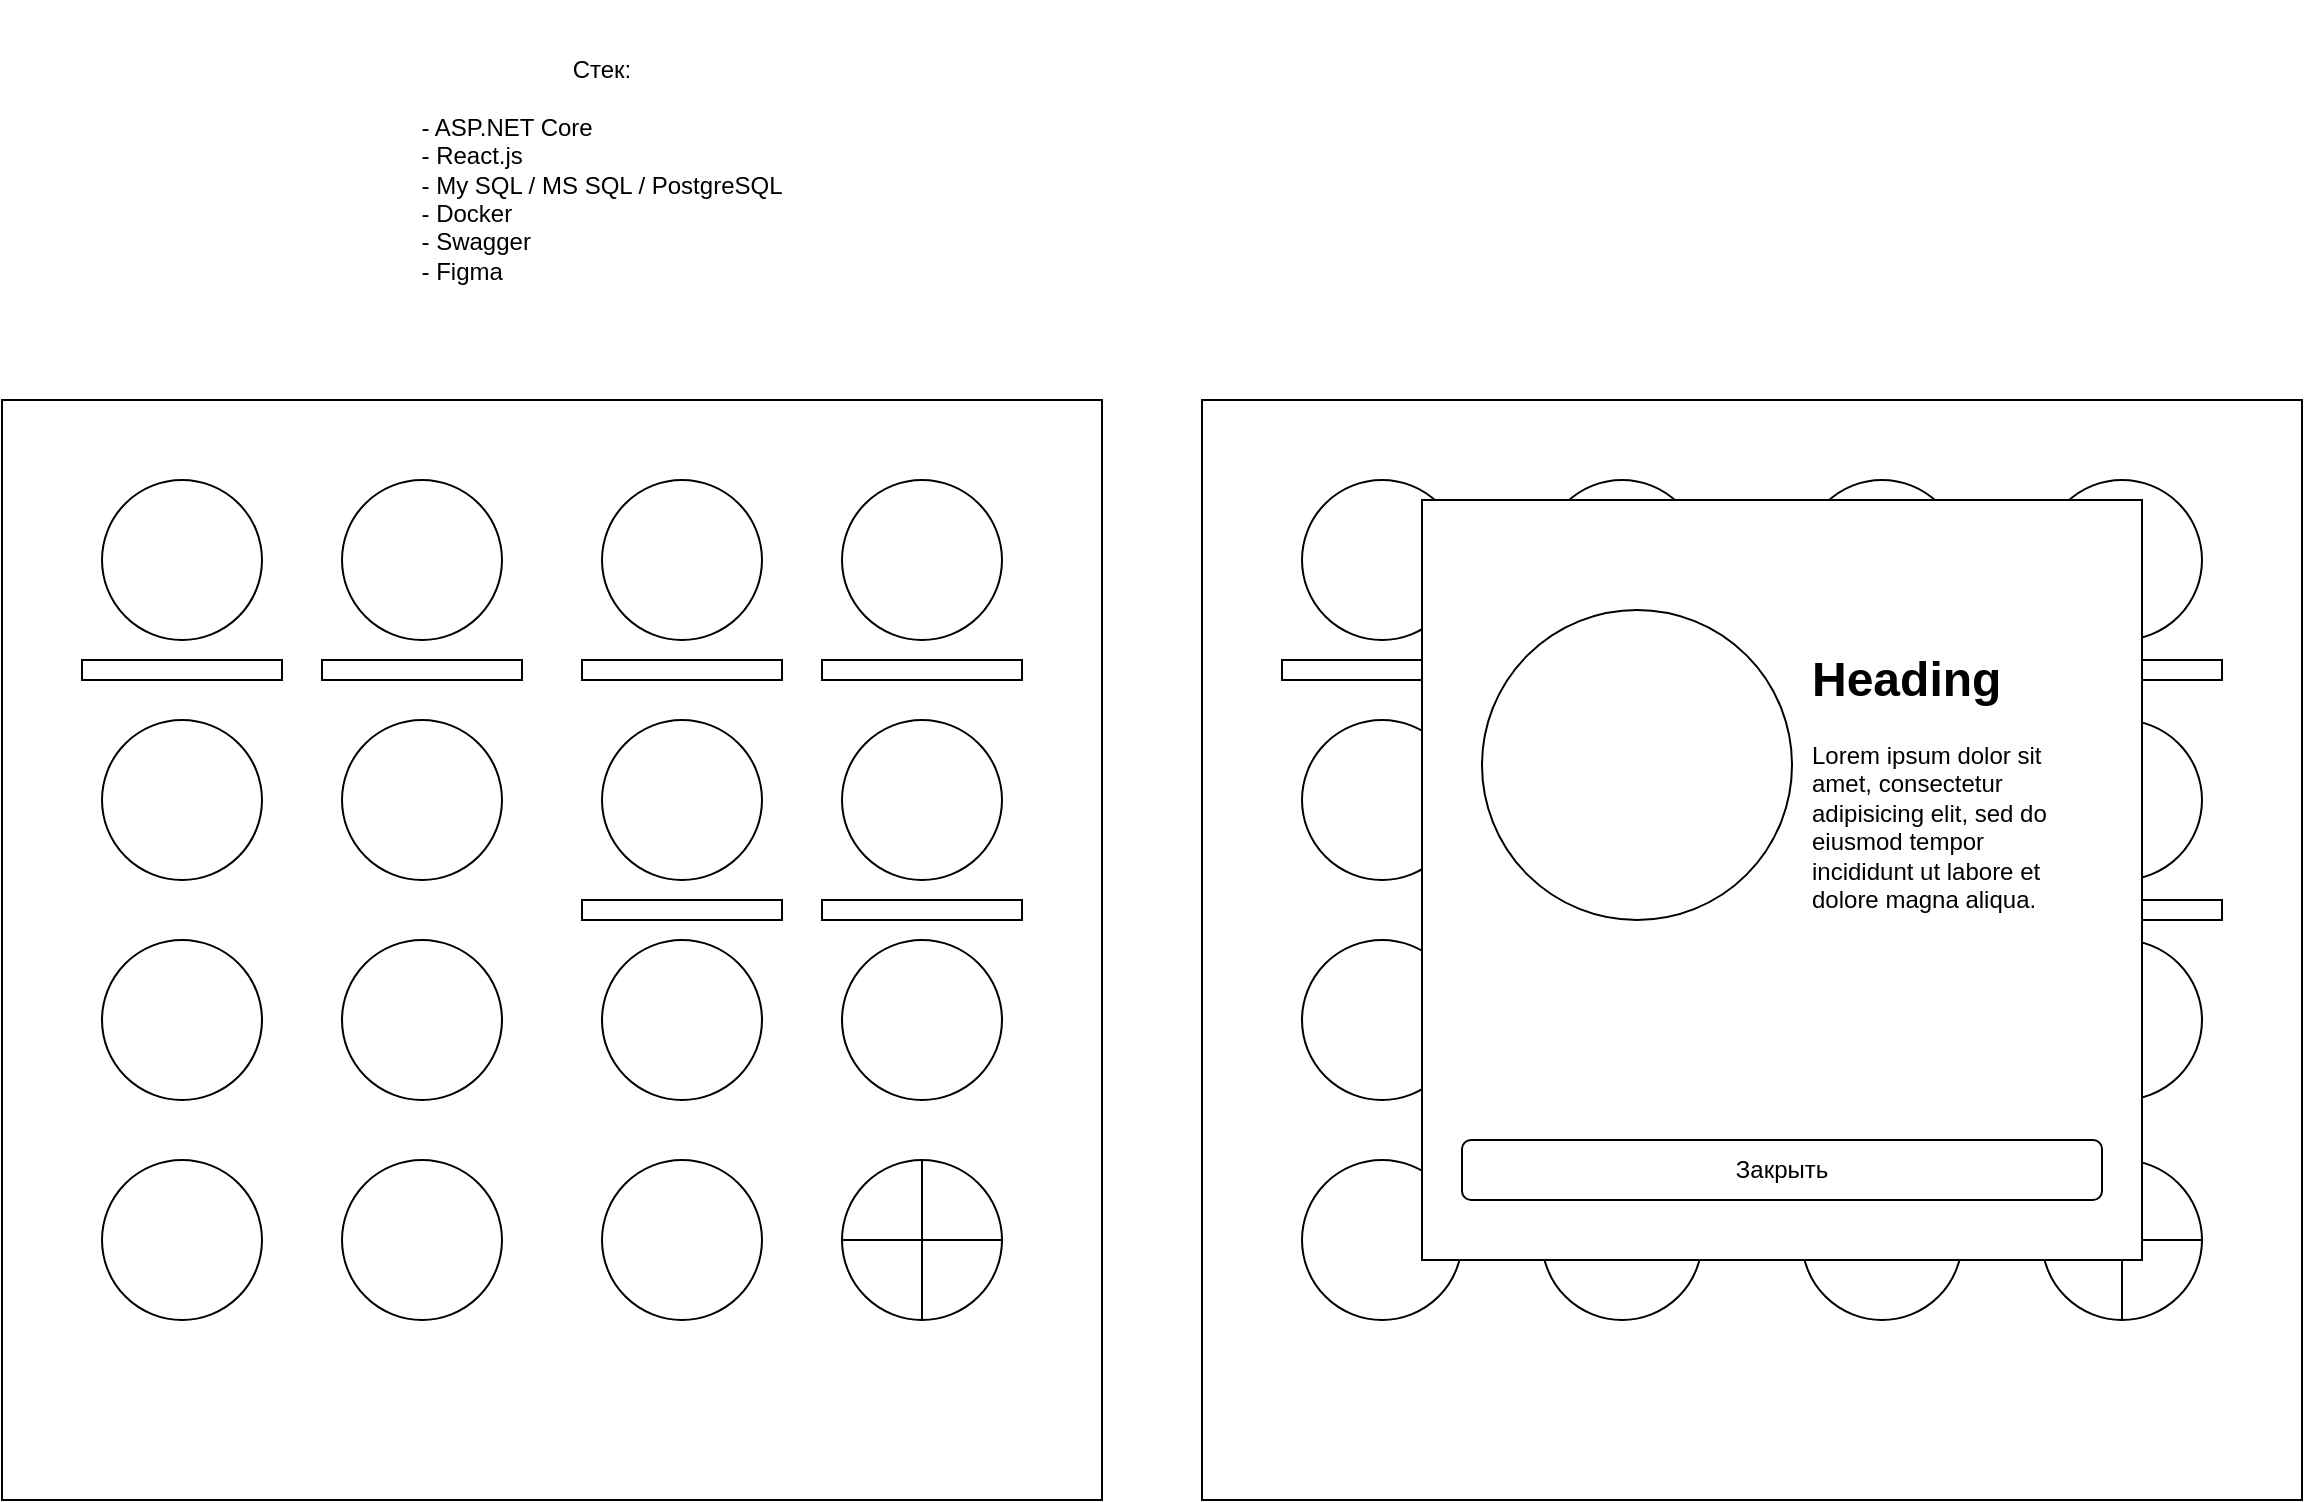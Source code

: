 <mxfile version="15.5.2" type="device"><diagram id="yHKXAjAbw9v6GgPSoguq" name="Page-1"><mxGraphModel dx="1220" dy="2155" grid="1" gridSize="10" guides="1" tooltips="1" connect="1" arrows="1" fold="1" page="1" pageScale="1" pageWidth="850" pageHeight="1100" math="0" shadow="0"><root><mxCell id="0"/><mxCell id="1" parent="0"/><mxCell id="CDyayvEE-h-RJQ7Ls2wO-2" value="" style="whiteSpace=wrap;html=1;aspect=fixed;" vertex="1" parent="1"><mxGeometry x="260" y="100" width="550" height="550" as="geometry"/></mxCell><mxCell id="CDyayvEE-h-RJQ7Ls2wO-3" value="" style="ellipse;whiteSpace=wrap;html=1;aspect=fixed;" vertex="1" parent="1"><mxGeometry x="310" y="140" width="80" height="80" as="geometry"/></mxCell><mxCell id="CDyayvEE-h-RJQ7Ls2wO-4" value="" style="ellipse;whiteSpace=wrap;html=1;aspect=fixed;" vertex="1" parent="1"><mxGeometry x="430" y="140" width="80" height="80" as="geometry"/></mxCell><mxCell id="CDyayvEE-h-RJQ7Ls2wO-5" value="" style="ellipse;whiteSpace=wrap;html=1;aspect=fixed;" vertex="1" parent="1"><mxGeometry x="560" y="140" width="80" height="80" as="geometry"/></mxCell><mxCell id="CDyayvEE-h-RJQ7Ls2wO-6" value="" style="ellipse;whiteSpace=wrap;html=1;aspect=fixed;" vertex="1" parent="1"><mxGeometry x="680" y="140" width="80" height="80" as="geometry"/></mxCell><mxCell id="CDyayvEE-h-RJQ7Ls2wO-7" value="" style="ellipse;whiteSpace=wrap;html=1;aspect=fixed;" vertex="1" parent="1"><mxGeometry x="310" y="260" width="80" height="80" as="geometry"/></mxCell><mxCell id="CDyayvEE-h-RJQ7Ls2wO-8" value="" style="ellipse;whiteSpace=wrap;html=1;aspect=fixed;" vertex="1" parent="1"><mxGeometry x="430" y="260" width="80" height="80" as="geometry"/></mxCell><mxCell id="CDyayvEE-h-RJQ7Ls2wO-9" value="" style="ellipse;whiteSpace=wrap;html=1;aspect=fixed;" vertex="1" parent="1"><mxGeometry x="560" y="260" width="80" height="80" as="geometry"/></mxCell><mxCell id="CDyayvEE-h-RJQ7Ls2wO-10" value="" style="ellipse;whiteSpace=wrap;html=1;aspect=fixed;" vertex="1" parent="1"><mxGeometry x="680" y="260" width="80" height="80" as="geometry"/></mxCell><mxCell id="CDyayvEE-h-RJQ7Ls2wO-11" value="" style="ellipse;whiteSpace=wrap;html=1;aspect=fixed;" vertex="1" parent="1"><mxGeometry x="310" y="370" width="80" height="80" as="geometry"/></mxCell><mxCell id="CDyayvEE-h-RJQ7Ls2wO-12" value="" style="ellipse;whiteSpace=wrap;html=1;aspect=fixed;" vertex="1" parent="1"><mxGeometry x="430" y="370" width="80" height="80" as="geometry"/></mxCell><mxCell id="CDyayvEE-h-RJQ7Ls2wO-13" value="" style="ellipse;whiteSpace=wrap;html=1;aspect=fixed;" vertex="1" parent="1"><mxGeometry x="560" y="370" width="80" height="80" as="geometry"/></mxCell><mxCell id="CDyayvEE-h-RJQ7Ls2wO-14" value="" style="ellipse;whiteSpace=wrap;html=1;aspect=fixed;" vertex="1" parent="1"><mxGeometry x="680" y="370" width="80" height="80" as="geometry"/></mxCell><mxCell id="CDyayvEE-h-RJQ7Ls2wO-15" value="" style="ellipse;whiteSpace=wrap;html=1;aspect=fixed;" vertex="1" parent="1"><mxGeometry x="310" y="480" width="80" height="80" as="geometry"/></mxCell><mxCell id="CDyayvEE-h-RJQ7Ls2wO-16" value="" style="ellipse;whiteSpace=wrap;html=1;aspect=fixed;" vertex="1" parent="1"><mxGeometry x="430" y="480" width="80" height="80" as="geometry"/></mxCell><mxCell id="CDyayvEE-h-RJQ7Ls2wO-17" value="" style="ellipse;whiteSpace=wrap;html=1;aspect=fixed;" vertex="1" parent="1"><mxGeometry x="560" y="480" width="80" height="80" as="geometry"/></mxCell><mxCell id="CDyayvEE-h-RJQ7Ls2wO-18" value="" style="ellipse;whiteSpace=wrap;html=1;aspect=fixed;" vertex="1" parent="1"><mxGeometry x="680" y="480" width="80" height="80" as="geometry"/></mxCell><mxCell id="CDyayvEE-h-RJQ7Ls2wO-19" value="" style="rounded=0;whiteSpace=wrap;html=1;" vertex="1" parent="1"><mxGeometry x="300" y="230" width="100" height="10" as="geometry"/></mxCell><mxCell id="CDyayvEE-h-RJQ7Ls2wO-20" value="" style="rounded=0;whiteSpace=wrap;html=1;" vertex="1" parent="1"><mxGeometry x="420" y="230" width="100" height="10" as="geometry"/></mxCell><mxCell id="CDyayvEE-h-RJQ7Ls2wO-21" value="" style="rounded=0;whiteSpace=wrap;html=1;" vertex="1" parent="1"><mxGeometry x="550" y="230" width="100" height="10" as="geometry"/></mxCell><mxCell id="CDyayvEE-h-RJQ7Ls2wO-22" value="" style="rounded=0;whiteSpace=wrap;html=1;" vertex="1" parent="1"><mxGeometry x="670" y="230" width="100" height="10" as="geometry"/></mxCell><mxCell id="CDyayvEE-h-RJQ7Ls2wO-23" value="" style="rounded=0;whiteSpace=wrap;html=1;" vertex="1" parent="1"><mxGeometry x="670" y="350" width="100" height="10" as="geometry"/></mxCell><mxCell id="CDyayvEE-h-RJQ7Ls2wO-24" value="" style="rounded=0;whiteSpace=wrap;html=1;" vertex="1" parent="1"><mxGeometry x="550" y="350" width="100" height="10" as="geometry"/></mxCell><mxCell id="CDyayvEE-h-RJQ7Ls2wO-27" value="" style="endArrow=none;html=1;rounded=0;exitX=0.5;exitY=1;exitDx=0;exitDy=0;entryX=0.5;entryY=0;entryDx=0;entryDy=0;" edge="1" parent="1" source="CDyayvEE-h-RJQ7Ls2wO-18" target="CDyayvEE-h-RJQ7Ls2wO-18"><mxGeometry width="50" height="50" relative="1" as="geometry"><mxPoint x="730" y="560" as="sourcePoint"/><mxPoint x="780" y="510" as="targetPoint"/></mxGeometry></mxCell><mxCell id="CDyayvEE-h-RJQ7Ls2wO-28" value="" style="endArrow=none;html=1;rounded=0;exitX=0;exitY=0.5;exitDx=0;exitDy=0;entryX=1;entryY=0.5;entryDx=0;entryDy=0;" edge="1" parent="1" source="CDyayvEE-h-RJQ7Ls2wO-18" target="CDyayvEE-h-RJQ7Ls2wO-18"><mxGeometry width="50" height="50" relative="1" as="geometry"><mxPoint x="690" y="560" as="sourcePoint"/><mxPoint x="740" y="510" as="targetPoint"/></mxGeometry></mxCell><mxCell id="CDyayvEE-h-RJQ7Ls2wO-29" value="" style="whiteSpace=wrap;html=1;aspect=fixed;" vertex="1" parent="1"><mxGeometry x="860" y="100" width="550" height="550" as="geometry"/></mxCell><mxCell id="CDyayvEE-h-RJQ7Ls2wO-30" value="" style="ellipse;whiteSpace=wrap;html=1;aspect=fixed;" vertex="1" parent="1"><mxGeometry x="910" y="140" width="80" height="80" as="geometry"/></mxCell><mxCell id="CDyayvEE-h-RJQ7Ls2wO-31" value="" style="ellipse;whiteSpace=wrap;html=1;aspect=fixed;" vertex="1" parent="1"><mxGeometry x="1030" y="140" width="80" height="80" as="geometry"/></mxCell><mxCell id="CDyayvEE-h-RJQ7Ls2wO-32" value="" style="ellipse;whiteSpace=wrap;html=1;aspect=fixed;" vertex="1" parent="1"><mxGeometry x="1160" y="140" width="80" height="80" as="geometry"/></mxCell><mxCell id="CDyayvEE-h-RJQ7Ls2wO-33" value="" style="ellipse;whiteSpace=wrap;html=1;aspect=fixed;" vertex="1" parent="1"><mxGeometry x="1280" y="140" width="80" height="80" as="geometry"/></mxCell><mxCell id="CDyayvEE-h-RJQ7Ls2wO-34" value="" style="ellipse;whiteSpace=wrap;html=1;aspect=fixed;" vertex="1" parent="1"><mxGeometry x="910" y="260" width="80" height="80" as="geometry"/></mxCell><mxCell id="CDyayvEE-h-RJQ7Ls2wO-35" value="" style="ellipse;whiteSpace=wrap;html=1;aspect=fixed;" vertex="1" parent="1"><mxGeometry x="1030" y="260" width="80" height="80" as="geometry"/></mxCell><mxCell id="CDyayvEE-h-RJQ7Ls2wO-36" value="" style="ellipse;whiteSpace=wrap;html=1;aspect=fixed;" vertex="1" parent="1"><mxGeometry x="1160" y="260" width="80" height="80" as="geometry"/></mxCell><mxCell id="CDyayvEE-h-RJQ7Ls2wO-37" value="" style="ellipse;whiteSpace=wrap;html=1;aspect=fixed;" vertex="1" parent="1"><mxGeometry x="1280" y="260" width="80" height="80" as="geometry"/></mxCell><mxCell id="CDyayvEE-h-RJQ7Ls2wO-38" value="" style="ellipse;whiteSpace=wrap;html=1;aspect=fixed;" vertex="1" parent="1"><mxGeometry x="910" y="370" width="80" height="80" as="geometry"/></mxCell><mxCell id="CDyayvEE-h-RJQ7Ls2wO-39" value="" style="ellipse;whiteSpace=wrap;html=1;aspect=fixed;" vertex="1" parent="1"><mxGeometry x="1030" y="370" width="80" height="80" as="geometry"/></mxCell><mxCell id="CDyayvEE-h-RJQ7Ls2wO-40" value="" style="ellipse;whiteSpace=wrap;html=1;aspect=fixed;" vertex="1" parent="1"><mxGeometry x="1160" y="370" width="80" height="80" as="geometry"/></mxCell><mxCell id="CDyayvEE-h-RJQ7Ls2wO-41" value="" style="ellipse;whiteSpace=wrap;html=1;aspect=fixed;" vertex="1" parent="1"><mxGeometry x="1280" y="370" width="80" height="80" as="geometry"/></mxCell><mxCell id="CDyayvEE-h-RJQ7Ls2wO-42" value="" style="ellipse;whiteSpace=wrap;html=1;aspect=fixed;" vertex="1" parent="1"><mxGeometry x="910" y="480" width="80" height="80" as="geometry"/></mxCell><mxCell id="CDyayvEE-h-RJQ7Ls2wO-43" value="" style="ellipse;whiteSpace=wrap;html=1;aspect=fixed;" vertex="1" parent="1"><mxGeometry x="1030" y="480" width="80" height="80" as="geometry"/></mxCell><mxCell id="CDyayvEE-h-RJQ7Ls2wO-44" value="" style="ellipse;whiteSpace=wrap;html=1;aspect=fixed;" vertex="1" parent="1"><mxGeometry x="1160" y="480" width="80" height="80" as="geometry"/></mxCell><mxCell id="CDyayvEE-h-RJQ7Ls2wO-45" value="" style="ellipse;whiteSpace=wrap;html=1;aspect=fixed;" vertex="1" parent="1"><mxGeometry x="1280" y="480" width="80" height="80" as="geometry"/></mxCell><mxCell id="CDyayvEE-h-RJQ7Ls2wO-46" value="" style="rounded=0;whiteSpace=wrap;html=1;" vertex="1" parent="1"><mxGeometry x="900" y="230" width="100" height="10" as="geometry"/></mxCell><mxCell id="CDyayvEE-h-RJQ7Ls2wO-47" value="" style="rounded=0;whiteSpace=wrap;html=1;" vertex="1" parent="1"><mxGeometry x="1020" y="230" width="100" height="10" as="geometry"/></mxCell><mxCell id="CDyayvEE-h-RJQ7Ls2wO-48" value="" style="rounded=0;whiteSpace=wrap;html=1;" vertex="1" parent="1"><mxGeometry x="1150" y="230" width="100" height="10" as="geometry"/></mxCell><mxCell id="CDyayvEE-h-RJQ7Ls2wO-49" value="" style="rounded=0;whiteSpace=wrap;html=1;" vertex="1" parent="1"><mxGeometry x="1270" y="230" width="100" height="10" as="geometry"/></mxCell><mxCell id="CDyayvEE-h-RJQ7Ls2wO-50" value="" style="rounded=0;whiteSpace=wrap;html=1;" vertex="1" parent="1"><mxGeometry x="1270" y="350" width="100" height="10" as="geometry"/></mxCell><mxCell id="CDyayvEE-h-RJQ7Ls2wO-51" value="" style="rounded=0;whiteSpace=wrap;html=1;" vertex="1" parent="1"><mxGeometry x="1150" y="350" width="100" height="10" as="geometry"/></mxCell><mxCell id="CDyayvEE-h-RJQ7Ls2wO-52" value="" style="endArrow=none;html=1;rounded=0;exitX=0.5;exitY=1;exitDx=0;exitDy=0;entryX=0.5;entryY=0;entryDx=0;entryDy=0;" edge="1" parent="1" source="CDyayvEE-h-RJQ7Ls2wO-45" target="CDyayvEE-h-RJQ7Ls2wO-45"><mxGeometry width="50" height="50" relative="1" as="geometry"><mxPoint x="1330" y="560" as="sourcePoint"/><mxPoint x="1380" y="510" as="targetPoint"/></mxGeometry></mxCell><mxCell id="CDyayvEE-h-RJQ7Ls2wO-53" value="" style="endArrow=none;html=1;rounded=0;exitX=0;exitY=0.5;exitDx=0;exitDy=0;entryX=1;entryY=0.5;entryDx=0;entryDy=0;" edge="1" parent="1" source="CDyayvEE-h-RJQ7Ls2wO-45" target="CDyayvEE-h-RJQ7Ls2wO-45"><mxGeometry width="50" height="50" relative="1" as="geometry"><mxPoint x="1290" y="560" as="sourcePoint"/><mxPoint x="1340" y="510" as="targetPoint"/></mxGeometry></mxCell><mxCell id="CDyayvEE-h-RJQ7Ls2wO-55" value="" style="rounded=0;whiteSpace=wrap;html=1;" vertex="1" parent="1"><mxGeometry x="970" y="150" width="360" height="380" as="geometry"/></mxCell><mxCell id="CDyayvEE-h-RJQ7Ls2wO-56" value="" style="ellipse;whiteSpace=wrap;html=1;aspect=fixed;" vertex="1" parent="1"><mxGeometry x="1000" y="205" width="155" height="155" as="geometry"/></mxCell><mxCell id="CDyayvEE-h-RJQ7Ls2wO-59" value="&lt;h1&gt;Heading&lt;/h1&gt;&lt;p&gt;Lorem ipsum dolor sit amet, consectetur adipisicing elit, sed do eiusmod tempor incididunt ut labore et dolore magna aliqua.&lt;/p&gt;" style="text;html=1;strokeColor=none;fillColor=none;spacing=5;spacingTop=-20;whiteSpace=wrap;overflow=hidden;rounded=0;" vertex="1" parent="1"><mxGeometry x="1160" y="220" width="145" height="150" as="geometry"/></mxCell><mxCell id="CDyayvEE-h-RJQ7Ls2wO-60" value="Закрыть" style="rounded=1;whiteSpace=wrap;html=1;" vertex="1" parent="1"><mxGeometry x="990" y="470" width="320" height="30" as="geometry"/></mxCell><mxCell id="CDyayvEE-h-RJQ7Ls2wO-61" value="Стек:&lt;br&gt;&lt;br&gt;&lt;div style=&quot;text-align: left&quot;&gt;&lt;span&gt;- ASP.NET Core&lt;/span&gt;&lt;/div&gt;&lt;div style=&quot;text-align: left&quot;&gt;&lt;span&gt;- React.js&lt;/span&gt;&lt;/div&gt;&lt;div style=&quot;text-align: left&quot;&gt;&lt;span&gt;- My SQL / MS SQL / PostgreSQL&lt;/span&gt;&lt;/div&gt;&lt;div style=&quot;text-align: left&quot;&gt;&lt;span&gt;- Docker&lt;/span&gt;&lt;/div&gt;&lt;div style=&quot;text-align: left&quot;&gt;&lt;span&gt;- Swagger&lt;/span&gt;&lt;/div&gt;&lt;div style=&quot;text-align: left&quot;&gt;&lt;span&gt;- Figma&lt;/span&gt;&lt;/div&gt;" style="text;html=1;strokeColor=none;fillColor=none;align=center;verticalAlign=middle;whiteSpace=wrap;rounded=0;" vertex="1" parent="1"><mxGeometry x="380" y="-100" width="360" height="170" as="geometry"/></mxCell></root></mxGraphModel></diagram></mxfile>